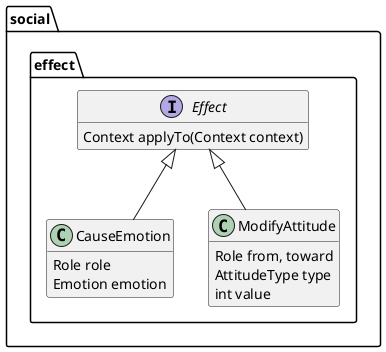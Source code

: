 @startuml

hide empty members

package social {

package effect {

interface Effect {
  Context applyTo(Context context)
}

class CauseEmotion {
  Role role
  Emotion emotion
}

class ModifyAttitude {
  Role from, toward
  AttitudeType type
  int value
}

}

}

Effect <|-- CauseEmotion
Effect <|-- ModifyAttitude


@enduml